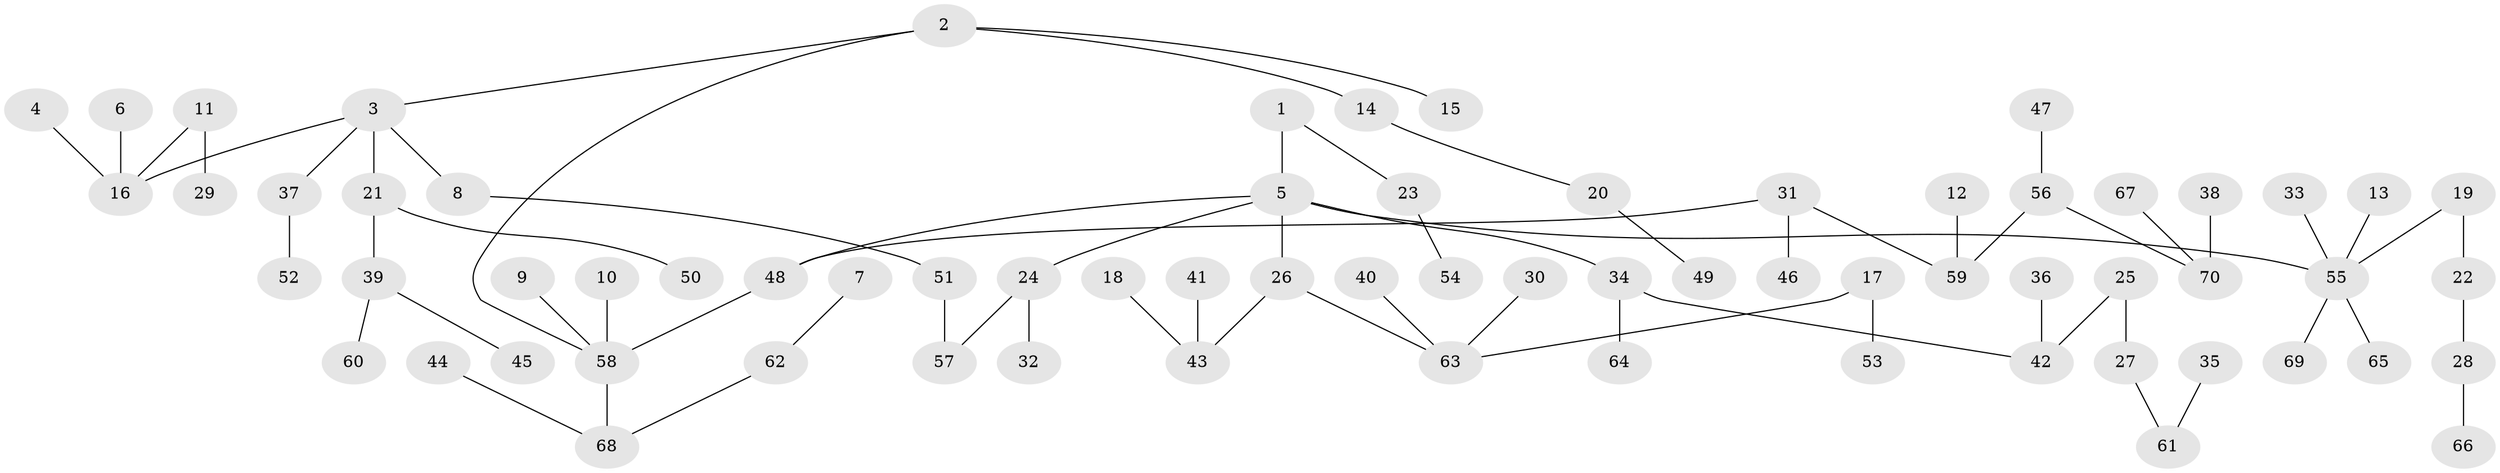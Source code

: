 // original degree distribution, {7: 0.014388489208633094, 4: 0.07194244604316546, 5: 0.03597122302158273, 2: 0.2302158273381295, 3: 0.10071942446043165, 6: 0.014388489208633094, 8: 0.007194244604316547, 1: 0.5251798561151079}
// Generated by graph-tools (version 1.1) at 2025/01/03/09/25 03:01:05]
// undirected, 70 vertices, 70 edges
graph export_dot {
graph [start="1"]
  node [color=gray90,style=filled];
  1;
  2;
  3;
  4;
  5;
  6;
  7;
  8;
  9;
  10;
  11;
  12;
  13;
  14;
  15;
  16;
  17;
  18;
  19;
  20;
  21;
  22;
  23;
  24;
  25;
  26;
  27;
  28;
  29;
  30;
  31;
  32;
  33;
  34;
  35;
  36;
  37;
  38;
  39;
  40;
  41;
  42;
  43;
  44;
  45;
  46;
  47;
  48;
  49;
  50;
  51;
  52;
  53;
  54;
  55;
  56;
  57;
  58;
  59;
  60;
  61;
  62;
  63;
  64;
  65;
  66;
  67;
  68;
  69;
  70;
  1 -- 5 [weight=1.0];
  1 -- 23 [weight=1.0];
  2 -- 3 [weight=1.0];
  2 -- 14 [weight=1.0];
  2 -- 15 [weight=1.0];
  2 -- 58 [weight=1.0];
  3 -- 8 [weight=1.0];
  3 -- 16 [weight=1.0];
  3 -- 21 [weight=1.0];
  3 -- 37 [weight=1.0];
  4 -- 16 [weight=1.0];
  5 -- 24 [weight=1.0];
  5 -- 26 [weight=1.0];
  5 -- 34 [weight=1.0];
  5 -- 48 [weight=1.0];
  5 -- 55 [weight=1.0];
  6 -- 16 [weight=1.0];
  7 -- 62 [weight=1.0];
  8 -- 51 [weight=1.0];
  9 -- 58 [weight=1.0];
  10 -- 58 [weight=1.0];
  11 -- 16 [weight=1.0];
  11 -- 29 [weight=1.0];
  12 -- 59 [weight=1.0];
  13 -- 55 [weight=1.0];
  14 -- 20 [weight=1.0];
  17 -- 53 [weight=1.0];
  17 -- 63 [weight=1.0];
  18 -- 43 [weight=1.0];
  19 -- 22 [weight=1.0];
  19 -- 55 [weight=1.0];
  20 -- 49 [weight=1.0];
  21 -- 39 [weight=1.0];
  21 -- 50 [weight=1.0];
  22 -- 28 [weight=1.0];
  23 -- 54 [weight=1.0];
  24 -- 32 [weight=1.0];
  24 -- 57 [weight=1.0];
  25 -- 27 [weight=1.0];
  25 -- 42 [weight=1.0];
  26 -- 43 [weight=1.0];
  26 -- 63 [weight=1.0];
  27 -- 61 [weight=1.0];
  28 -- 66 [weight=1.0];
  30 -- 63 [weight=1.0];
  31 -- 46 [weight=1.0];
  31 -- 48 [weight=1.0];
  31 -- 59 [weight=1.0];
  33 -- 55 [weight=1.0];
  34 -- 42 [weight=1.0];
  34 -- 64 [weight=1.0];
  35 -- 61 [weight=1.0];
  36 -- 42 [weight=1.0];
  37 -- 52 [weight=1.0];
  38 -- 70 [weight=1.0];
  39 -- 45 [weight=1.0];
  39 -- 60 [weight=1.0];
  40 -- 63 [weight=1.0];
  41 -- 43 [weight=1.0];
  44 -- 68 [weight=1.0];
  47 -- 56 [weight=1.0];
  48 -- 58 [weight=1.0];
  51 -- 57 [weight=1.0];
  55 -- 65 [weight=1.0];
  55 -- 69 [weight=1.0];
  56 -- 59 [weight=1.0];
  56 -- 70 [weight=1.0];
  58 -- 68 [weight=1.0];
  62 -- 68 [weight=1.0];
  67 -- 70 [weight=1.0];
}
